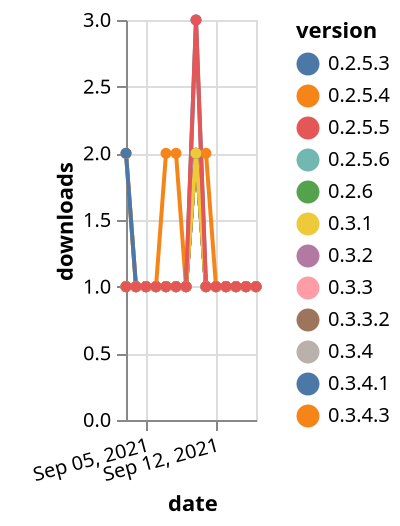 {"$schema": "https://vega.github.io/schema/vega-lite/v5.json", "description": "A simple bar chart with embedded data.", "data": {"values": [{"date": "2021-09-03", "total": 127, "delta": 2, "version": "0.3.4"}, {"date": "2021-09-04", "total": 128, "delta": 1, "version": "0.3.4"}, {"date": "2021-09-05", "total": 129, "delta": 1, "version": "0.3.4"}, {"date": "2021-09-06", "total": 130, "delta": 1, "version": "0.3.4"}, {"date": "2021-09-07", "total": 131, "delta": 1, "version": "0.3.4"}, {"date": "2021-09-08", "total": 132, "delta": 1, "version": "0.3.4"}, {"date": "2021-09-09", "total": 133, "delta": 1, "version": "0.3.4"}, {"date": "2021-09-10", "total": 135, "delta": 2, "version": "0.3.4"}, {"date": "2021-09-11", "total": 136, "delta": 1, "version": "0.3.4"}, {"date": "2021-09-12", "total": 137, "delta": 1, "version": "0.3.4"}, {"date": "2021-09-13", "total": 138, "delta": 1, "version": "0.3.4"}, {"date": "2021-09-14", "total": 139, "delta": 1, "version": "0.3.4"}, {"date": "2021-09-15", "total": 140, "delta": 1, "version": "0.3.4"}, {"date": "2021-09-16", "total": 141, "delta": 1, "version": "0.3.4"}, {"date": "2021-09-03", "total": 65, "delta": 2, "version": "0.3.4.3"}, {"date": "2021-09-04", "total": 66, "delta": 1, "version": "0.3.4.3"}, {"date": "2021-09-05", "total": 67, "delta": 1, "version": "0.3.4.3"}, {"date": "2021-09-06", "total": 68, "delta": 1, "version": "0.3.4.3"}, {"date": "2021-09-07", "total": 70, "delta": 2, "version": "0.3.4.3"}, {"date": "2021-09-08", "total": 72, "delta": 2, "version": "0.3.4.3"}, {"date": "2021-09-09", "total": 73, "delta": 1, "version": "0.3.4.3"}, {"date": "2021-09-10", "total": 75, "delta": 2, "version": "0.3.4.3"}, {"date": "2021-09-11", "total": 77, "delta": 2, "version": "0.3.4.3"}, {"date": "2021-09-12", "total": 78, "delta": 1, "version": "0.3.4.3"}, {"date": "2021-09-13", "total": 79, "delta": 1, "version": "0.3.4.3"}, {"date": "2021-09-14", "total": 80, "delta": 1, "version": "0.3.4.3"}, {"date": "2021-09-15", "total": 81, "delta": 1, "version": "0.3.4.3"}, {"date": "2021-09-16", "total": 82, "delta": 1, "version": "0.3.4.3"}, {"date": "2021-09-03", "total": 142, "delta": 1, "version": "0.2.5.4"}, {"date": "2021-09-04", "total": 143, "delta": 1, "version": "0.2.5.4"}, {"date": "2021-09-05", "total": 144, "delta": 1, "version": "0.2.5.4"}, {"date": "2021-09-06", "total": 145, "delta": 1, "version": "0.2.5.4"}, {"date": "2021-09-07", "total": 146, "delta": 1, "version": "0.2.5.4"}, {"date": "2021-09-08", "total": 147, "delta": 1, "version": "0.2.5.4"}, {"date": "2021-09-09", "total": 148, "delta": 1, "version": "0.2.5.4"}, {"date": "2021-09-10", "total": 150, "delta": 2, "version": "0.2.5.4"}, {"date": "2021-09-11", "total": 151, "delta": 1, "version": "0.2.5.4"}, {"date": "2021-09-12", "total": 152, "delta": 1, "version": "0.2.5.4"}, {"date": "2021-09-13", "total": 153, "delta": 1, "version": "0.2.5.4"}, {"date": "2021-09-14", "total": 154, "delta": 1, "version": "0.2.5.4"}, {"date": "2021-09-15", "total": 155, "delta": 1, "version": "0.2.5.4"}, {"date": "2021-09-16", "total": 156, "delta": 1, "version": "0.2.5.4"}, {"date": "2021-09-03", "total": 154, "delta": 1, "version": "0.2.5.6"}, {"date": "2021-09-04", "total": 155, "delta": 1, "version": "0.2.5.6"}, {"date": "2021-09-05", "total": 156, "delta": 1, "version": "0.2.5.6"}, {"date": "2021-09-06", "total": 157, "delta": 1, "version": "0.2.5.6"}, {"date": "2021-09-07", "total": 158, "delta": 1, "version": "0.2.5.6"}, {"date": "2021-09-08", "total": 159, "delta": 1, "version": "0.2.5.6"}, {"date": "2021-09-09", "total": 160, "delta": 1, "version": "0.2.5.6"}, {"date": "2021-09-10", "total": 162, "delta": 2, "version": "0.2.5.6"}, {"date": "2021-09-11", "total": 163, "delta": 1, "version": "0.2.5.6"}, {"date": "2021-09-12", "total": 164, "delta": 1, "version": "0.2.5.6"}, {"date": "2021-09-13", "total": 165, "delta": 1, "version": "0.2.5.6"}, {"date": "2021-09-14", "total": 166, "delta": 1, "version": "0.2.5.6"}, {"date": "2021-09-15", "total": 167, "delta": 1, "version": "0.2.5.6"}, {"date": "2021-09-16", "total": 168, "delta": 1, "version": "0.2.5.6"}, {"date": "2021-09-03", "total": 160, "delta": 2, "version": "0.3.4.1"}, {"date": "2021-09-04", "total": 161, "delta": 1, "version": "0.3.4.1"}, {"date": "2021-09-05", "total": 162, "delta": 1, "version": "0.3.4.1"}, {"date": "2021-09-06", "total": 163, "delta": 1, "version": "0.3.4.1"}, {"date": "2021-09-07", "total": 164, "delta": 1, "version": "0.3.4.1"}, {"date": "2021-09-08", "total": 165, "delta": 1, "version": "0.3.4.1"}, {"date": "2021-09-09", "total": 166, "delta": 1, "version": "0.3.4.1"}, {"date": "2021-09-10", "total": 169, "delta": 3, "version": "0.3.4.1"}, {"date": "2021-09-11", "total": 170, "delta": 1, "version": "0.3.4.1"}, {"date": "2021-09-12", "total": 171, "delta": 1, "version": "0.3.4.1"}, {"date": "2021-09-13", "total": 172, "delta": 1, "version": "0.3.4.1"}, {"date": "2021-09-14", "total": 173, "delta": 1, "version": "0.3.4.1"}, {"date": "2021-09-15", "total": 174, "delta": 1, "version": "0.3.4.1"}, {"date": "2021-09-16", "total": 175, "delta": 1, "version": "0.3.4.1"}, {"date": "2021-09-03", "total": 164, "delta": 1, "version": "0.3.3"}, {"date": "2021-09-04", "total": 165, "delta": 1, "version": "0.3.3"}, {"date": "2021-09-05", "total": 166, "delta": 1, "version": "0.3.3"}, {"date": "2021-09-06", "total": 167, "delta": 1, "version": "0.3.3"}, {"date": "2021-09-07", "total": 168, "delta": 1, "version": "0.3.3"}, {"date": "2021-09-08", "total": 169, "delta": 1, "version": "0.3.3"}, {"date": "2021-09-09", "total": 170, "delta": 1, "version": "0.3.3"}, {"date": "2021-09-10", "total": 172, "delta": 2, "version": "0.3.3"}, {"date": "2021-09-11", "total": 173, "delta": 1, "version": "0.3.3"}, {"date": "2021-09-12", "total": 174, "delta": 1, "version": "0.3.3"}, {"date": "2021-09-13", "total": 175, "delta": 1, "version": "0.3.3"}, {"date": "2021-09-14", "total": 176, "delta": 1, "version": "0.3.3"}, {"date": "2021-09-15", "total": 177, "delta": 1, "version": "0.3.3"}, {"date": "2021-09-16", "total": 178, "delta": 1, "version": "0.3.3"}, {"date": "2021-09-03", "total": 152, "delta": 1, "version": "0.2.6"}, {"date": "2021-09-04", "total": 153, "delta": 1, "version": "0.2.6"}, {"date": "2021-09-05", "total": 154, "delta": 1, "version": "0.2.6"}, {"date": "2021-09-06", "total": 155, "delta": 1, "version": "0.2.6"}, {"date": "2021-09-07", "total": 156, "delta": 1, "version": "0.2.6"}, {"date": "2021-09-08", "total": 157, "delta": 1, "version": "0.2.6"}, {"date": "2021-09-09", "total": 158, "delta": 1, "version": "0.2.6"}, {"date": "2021-09-10", "total": 160, "delta": 2, "version": "0.2.6"}, {"date": "2021-09-11", "total": 161, "delta": 1, "version": "0.2.6"}, {"date": "2021-09-12", "total": 162, "delta": 1, "version": "0.2.6"}, {"date": "2021-09-13", "total": 163, "delta": 1, "version": "0.2.6"}, {"date": "2021-09-14", "total": 164, "delta": 1, "version": "0.2.6"}, {"date": "2021-09-15", "total": 165, "delta": 1, "version": "0.2.6"}, {"date": "2021-09-16", "total": 166, "delta": 1, "version": "0.2.6"}, {"date": "2021-09-03", "total": 149, "delta": 1, "version": "0.3.2"}, {"date": "2021-09-04", "total": 150, "delta": 1, "version": "0.3.2"}, {"date": "2021-09-05", "total": 151, "delta": 1, "version": "0.3.2"}, {"date": "2021-09-06", "total": 152, "delta": 1, "version": "0.3.2"}, {"date": "2021-09-07", "total": 153, "delta": 1, "version": "0.3.2"}, {"date": "2021-09-08", "total": 154, "delta": 1, "version": "0.3.2"}, {"date": "2021-09-09", "total": 155, "delta": 1, "version": "0.3.2"}, {"date": "2021-09-10", "total": 157, "delta": 2, "version": "0.3.2"}, {"date": "2021-09-11", "total": 158, "delta": 1, "version": "0.3.2"}, {"date": "2021-09-12", "total": 159, "delta": 1, "version": "0.3.2"}, {"date": "2021-09-13", "total": 160, "delta": 1, "version": "0.3.2"}, {"date": "2021-09-14", "total": 161, "delta": 1, "version": "0.3.2"}, {"date": "2021-09-15", "total": 162, "delta": 1, "version": "0.3.2"}, {"date": "2021-09-16", "total": 163, "delta": 1, "version": "0.3.2"}, {"date": "2021-09-03", "total": 146, "delta": 1, "version": "0.2.5.3"}, {"date": "2021-09-04", "total": 147, "delta": 1, "version": "0.2.5.3"}, {"date": "2021-09-05", "total": 148, "delta": 1, "version": "0.2.5.3"}, {"date": "2021-09-06", "total": 149, "delta": 1, "version": "0.2.5.3"}, {"date": "2021-09-07", "total": 150, "delta": 1, "version": "0.2.5.3"}, {"date": "2021-09-08", "total": 151, "delta": 1, "version": "0.2.5.3"}, {"date": "2021-09-09", "total": 152, "delta": 1, "version": "0.2.5.3"}, {"date": "2021-09-10", "total": 154, "delta": 2, "version": "0.2.5.3"}, {"date": "2021-09-11", "total": 155, "delta": 1, "version": "0.2.5.3"}, {"date": "2021-09-12", "total": 156, "delta": 1, "version": "0.2.5.3"}, {"date": "2021-09-13", "total": 157, "delta": 1, "version": "0.2.5.3"}, {"date": "2021-09-14", "total": 158, "delta": 1, "version": "0.2.5.3"}, {"date": "2021-09-15", "total": 159, "delta": 1, "version": "0.2.5.3"}, {"date": "2021-09-16", "total": 160, "delta": 1, "version": "0.2.5.3"}, {"date": "2021-09-03", "total": 133, "delta": 1, "version": "0.3.3.2"}, {"date": "2021-09-04", "total": 134, "delta": 1, "version": "0.3.3.2"}, {"date": "2021-09-05", "total": 135, "delta": 1, "version": "0.3.3.2"}, {"date": "2021-09-06", "total": 136, "delta": 1, "version": "0.3.3.2"}, {"date": "2021-09-07", "total": 137, "delta": 1, "version": "0.3.3.2"}, {"date": "2021-09-08", "total": 138, "delta": 1, "version": "0.3.3.2"}, {"date": "2021-09-09", "total": 139, "delta": 1, "version": "0.3.3.2"}, {"date": "2021-09-10", "total": 141, "delta": 2, "version": "0.3.3.2"}, {"date": "2021-09-11", "total": 142, "delta": 1, "version": "0.3.3.2"}, {"date": "2021-09-12", "total": 143, "delta": 1, "version": "0.3.3.2"}, {"date": "2021-09-13", "total": 144, "delta": 1, "version": "0.3.3.2"}, {"date": "2021-09-14", "total": 145, "delta": 1, "version": "0.3.3.2"}, {"date": "2021-09-15", "total": 146, "delta": 1, "version": "0.3.3.2"}, {"date": "2021-09-16", "total": 147, "delta": 1, "version": "0.3.3.2"}, {"date": "2021-09-03", "total": 144, "delta": 1, "version": "0.3.1"}, {"date": "2021-09-04", "total": 145, "delta": 1, "version": "0.3.1"}, {"date": "2021-09-05", "total": 146, "delta": 1, "version": "0.3.1"}, {"date": "2021-09-06", "total": 147, "delta": 1, "version": "0.3.1"}, {"date": "2021-09-07", "total": 148, "delta": 1, "version": "0.3.1"}, {"date": "2021-09-08", "total": 149, "delta": 1, "version": "0.3.1"}, {"date": "2021-09-09", "total": 150, "delta": 1, "version": "0.3.1"}, {"date": "2021-09-10", "total": 152, "delta": 2, "version": "0.3.1"}, {"date": "2021-09-11", "total": 153, "delta": 1, "version": "0.3.1"}, {"date": "2021-09-12", "total": 154, "delta": 1, "version": "0.3.1"}, {"date": "2021-09-13", "total": 155, "delta": 1, "version": "0.3.1"}, {"date": "2021-09-14", "total": 156, "delta": 1, "version": "0.3.1"}, {"date": "2021-09-15", "total": 157, "delta": 1, "version": "0.3.1"}, {"date": "2021-09-16", "total": 158, "delta": 1, "version": "0.3.1"}, {"date": "2021-09-03", "total": 214, "delta": 1, "version": "0.2.5.5"}, {"date": "2021-09-04", "total": 215, "delta": 1, "version": "0.2.5.5"}, {"date": "2021-09-05", "total": 216, "delta": 1, "version": "0.2.5.5"}, {"date": "2021-09-06", "total": 217, "delta": 1, "version": "0.2.5.5"}, {"date": "2021-09-07", "total": 218, "delta": 1, "version": "0.2.5.5"}, {"date": "2021-09-08", "total": 219, "delta": 1, "version": "0.2.5.5"}, {"date": "2021-09-09", "total": 220, "delta": 1, "version": "0.2.5.5"}, {"date": "2021-09-10", "total": 223, "delta": 3, "version": "0.2.5.5"}, {"date": "2021-09-11", "total": 224, "delta": 1, "version": "0.2.5.5"}, {"date": "2021-09-12", "total": 225, "delta": 1, "version": "0.2.5.5"}, {"date": "2021-09-13", "total": 226, "delta": 1, "version": "0.2.5.5"}, {"date": "2021-09-14", "total": 227, "delta": 1, "version": "0.2.5.5"}, {"date": "2021-09-15", "total": 228, "delta": 1, "version": "0.2.5.5"}, {"date": "2021-09-16", "total": 229, "delta": 1, "version": "0.2.5.5"}]}, "width": "container", "mark": {"type": "line", "point": {"filled": true}}, "encoding": {"x": {"field": "date", "type": "temporal", "timeUnit": "yearmonthdate", "title": "date", "axis": {"labelAngle": -15}}, "y": {"field": "delta", "type": "quantitative", "title": "downloads"}, "color": {"field": "version", "type": "nominal"}, "tooltip": {"field": "delta"}}}